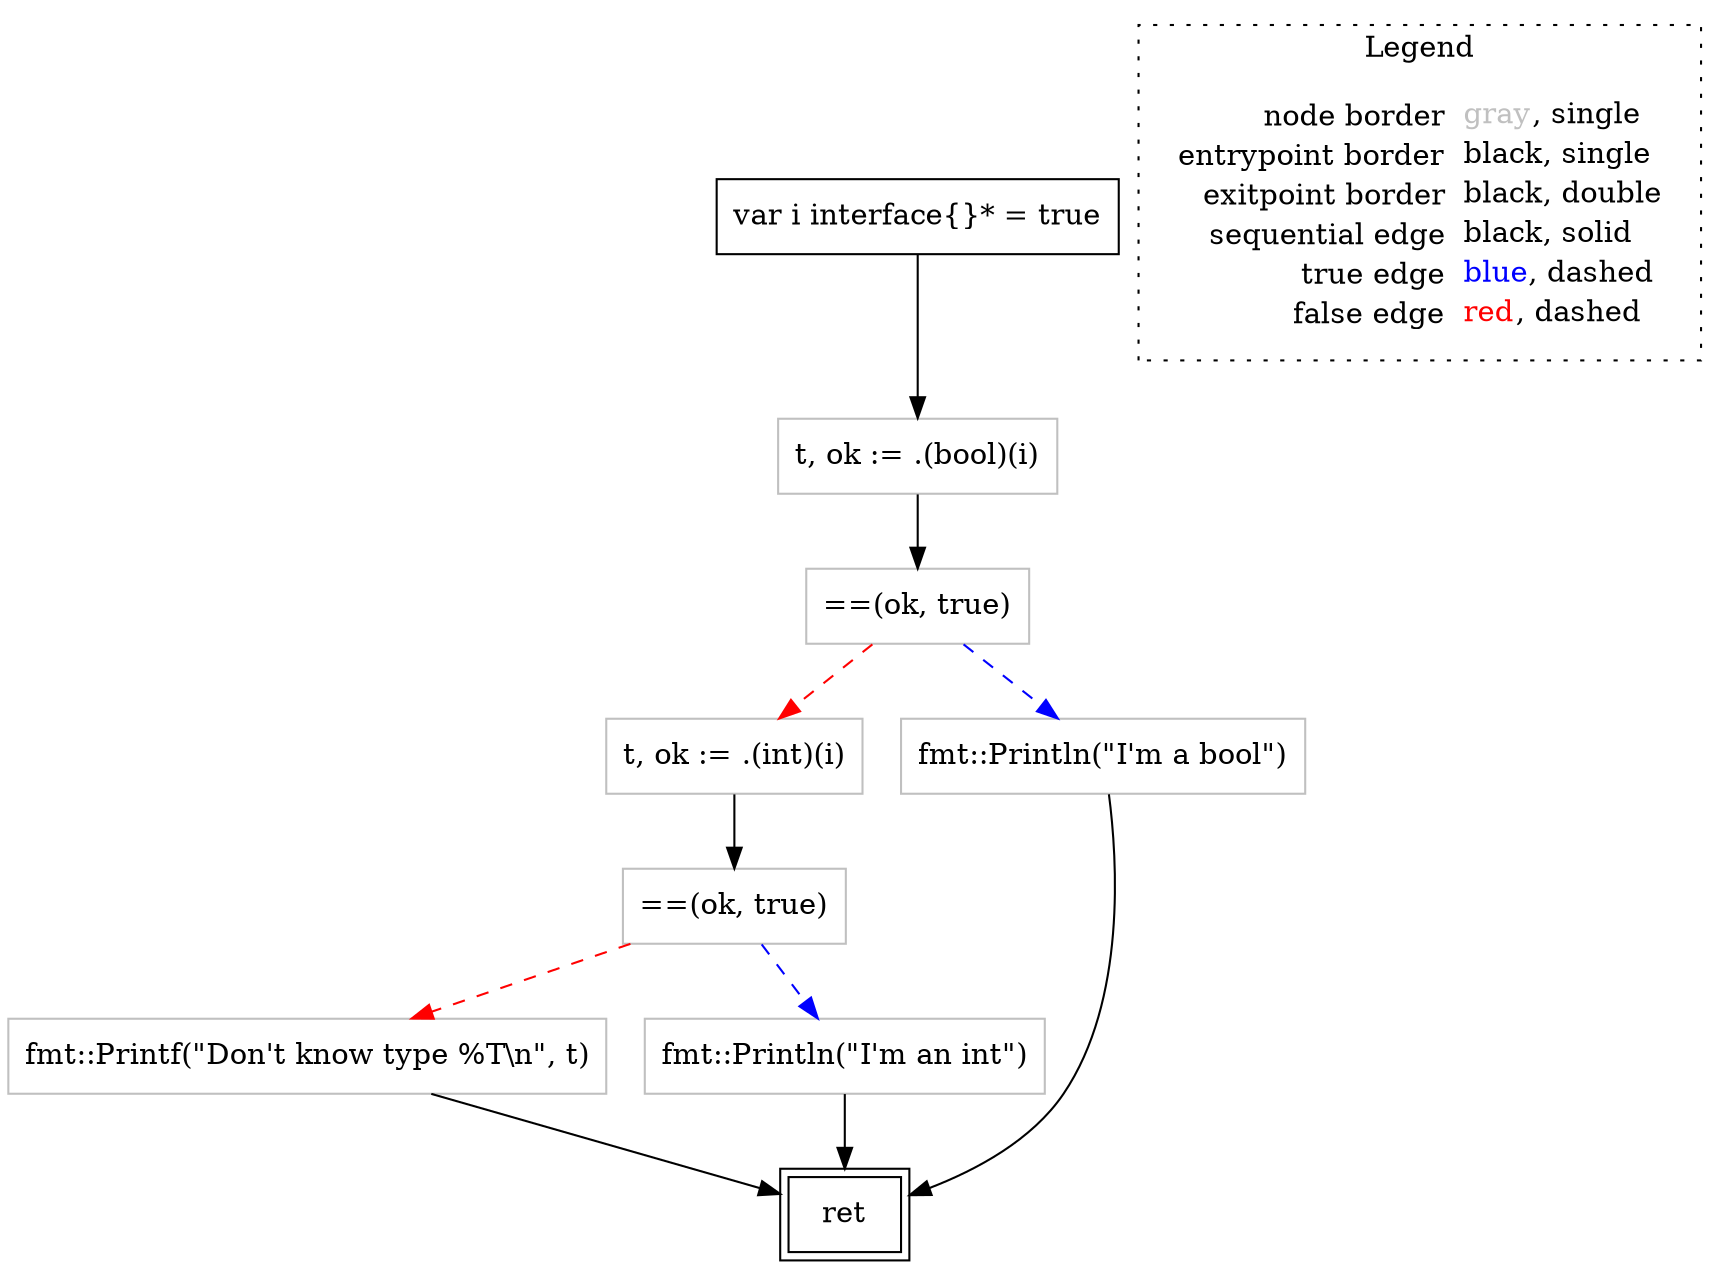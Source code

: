 digraph {
	"node0" [shape="rect",color="black",label=<var i interface{}* = true>];
	"node1" [shape="rect",color="gray",label=<t, ok := .(bool)(i)>];
	"node2" [shape="rect",color="gray",label=<==(ok, true)>];
	"node3" [shape="rect",color="gray",label=<t, ok := .(int)(i)>];
	"node4" [shape="rect",color="gray",label=<fmt::Println(&quot;I'm a bool&quot;)>];
	"node5" [shape="rect",color="gray",label=<fmt::Printf(&quot;Don't know type %T\\n&quot;, t)>];
	"node6" [shape="rect",color="gray",label=<==(ok, true)>];
	"node7" [shape="rect",color="gray",label=<fmt::Println(&quot;I'm an int&quot;)>];
	"node8" [shape="rect",color="black",peripheries="2",label=<ret>];
	"node1" -> "node6" [color="black"];
	"node2" -> "node5" [color="red",style="dashed"];
	"node2" -> "node7" [color="blue",style="dashed"];
	"node3" -> "node2" [color="black"];
	"node4" -> "node8" [color="black"];
	"node5" -> "node8" [color="black"];
	"node6" -> "node3" [color="red",style="dashed"];
	"node6" -> "node4" [color="blue",style="dashed"];
	"node7" -> "node8" [color="black"];
	"node0" -> "node1" [color="black"];
subgraph cluster_legend {
	label="Legend";
	style=dotted;
	node [shape=plaintext];
	"legend" [label=<<table border="0" cellpadding="2" cellspacing="0" cellborder="0"><tr><td align="right">node border&nbsp;</td><td align="left"><font color="gray">gray</font>, single</td></tr><tr><td align="right">entrypoint border&nbsp;</td><td align="left"><font color="black">black</font>, single</td></tr><tr><td align="right">exitpoint border&nbsp;</td><td align="left"><font color="black">black</font>, double</td></tr><tr><td align="right">sequential edge&nbsp;</td><td align="left"><font color="black">black</font>, solid</td></tr><tr><td align="right">true edge&nbsp;</td><td align="left"><font color="blue">blue</font>, dashed</td></tr><tr><td align="right">false edge&nbsp;</td><td align="left"><font color="red">red</font>, dashed</td></tr></table>>];
}

}
